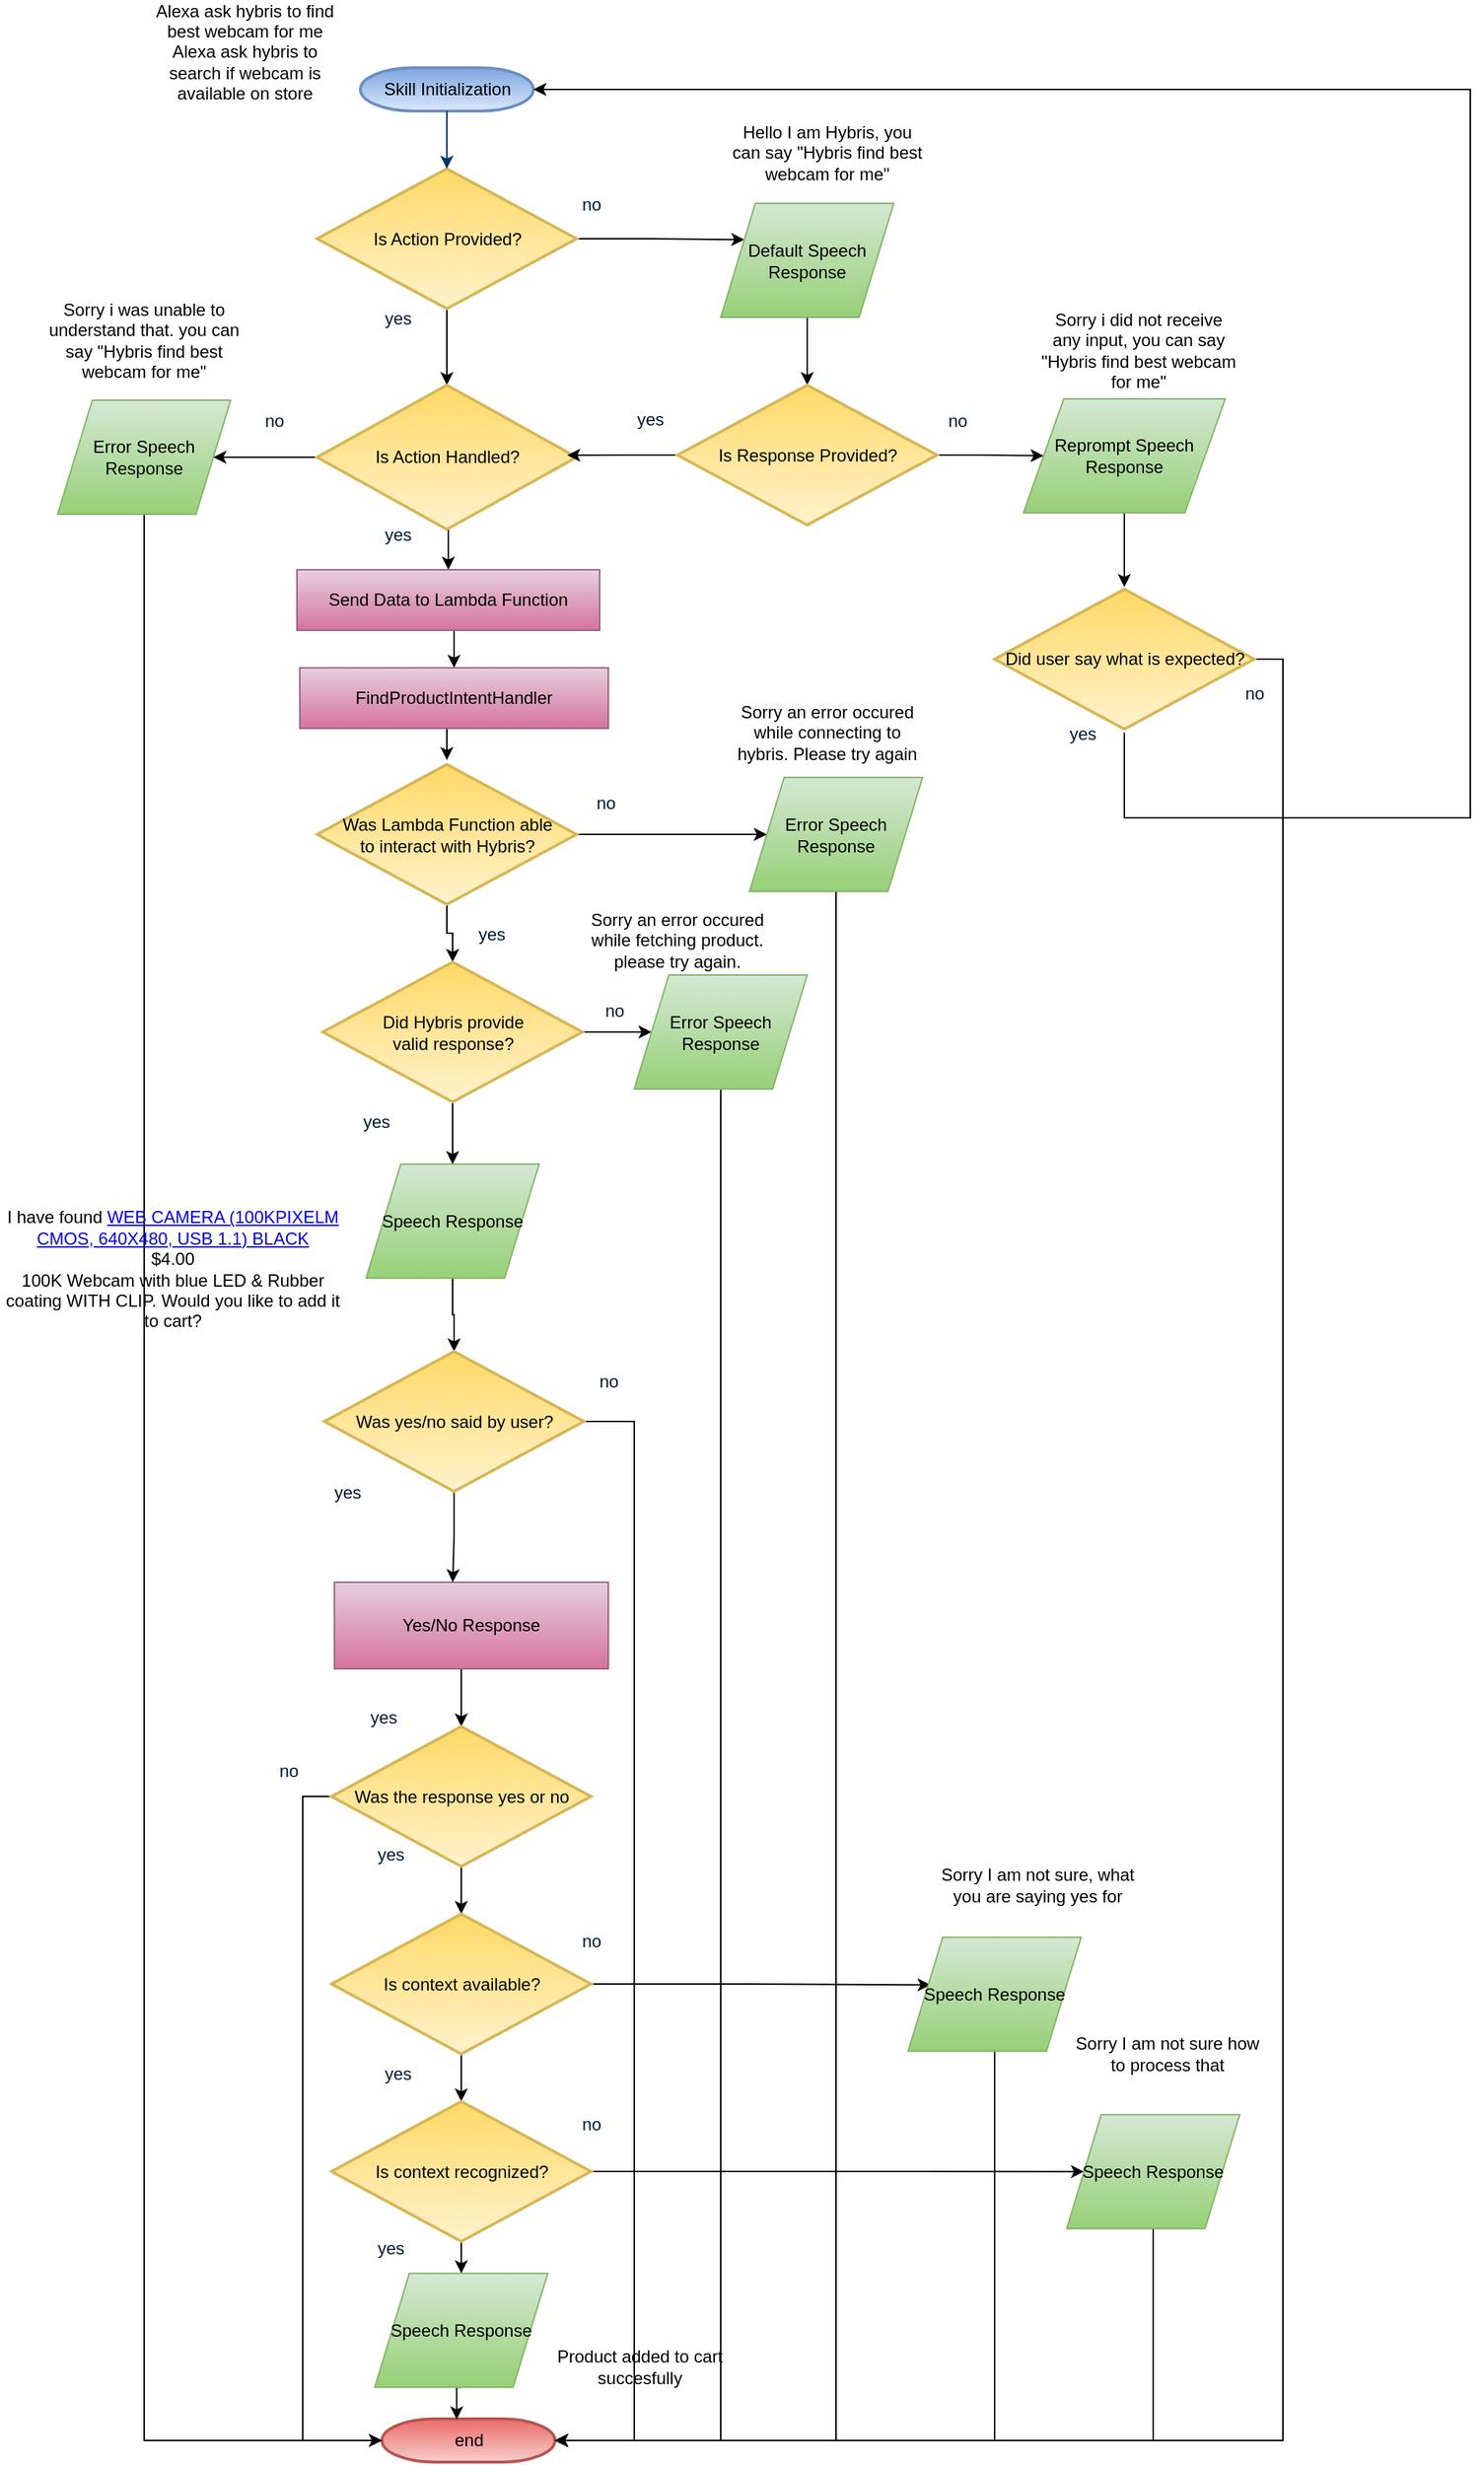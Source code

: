<mxfile version="10.6.1" type="device"><diagram id="6a731a19-8d31-9384-78a2-239565b7b9f0" name="Page-1"><mxGraphModel dx="1250" dy="582" grid="1" gridSize="10" guides="1" tooltips="1" connect="1" arrows="1" fold="1" page="1" pageScale="1" pageWidth="1169" pageHeight="827" background="#ffffff" math="0" shadow="0"><root><mxCell id="0"/><mxCell id="1" parent="0"/><mxCell id="2" value="Skill Initialization" style="shape=mxgraph.flowchart.terminator;fillColor=#dae8fc;strokeColor=#6c8ebf;strokeWidth=2;gradientDirection=north;fontStyle=0;html=1;gradientColor=#7ea6e0;" parent="1" vertex="1"><mxGeometry x="260" y="60" width="120" height="30" as="geometry"/></mxCell><mxCell id="mYkq4KVQKV06vz_2xsbo-56" style="edgeStyle=orthogonalEdgeStyle;rounded=0;orthogonalLoop=1;jettySize=auto;html=1;entryX=0;entryY=0.25;entryDx=0;entryDy=0;" parent="1" source="6" target="mYkq4KVQKV06vz_2xsbo-55" edge="1"><mxGeometry relative="1" as="geometry"/></mxCell><mxCell id="mYkq4KVQKV06vz_2xsbo-64" style="edgeStyle=orthogonalEdgeStyle;rounded=0;orthogonalLoop=1;jettySize=auto;html=1;exitX=0.5;exitY=1;exitDx=0;exitDy=0;exitPerimeter=0;entryX=0.5;entryY=0;entryDx=0;entryDy=0;entryPerimeter=0;" parent="1" source="6" target="mYkq4KVQKV06vz_2xsbo-57" edge="1"><mxGeometry relative="1" as="geometry"/></mxCell><mxCell id="6" value="Is Action Provided?" style="shape=mxgraph.flowchart.decision;fillColor=#fff2cc;strokeColor=#d6b656;strokeWidth=2;gradientDirection=north;fontStyle=0;html=1;gradientColor=#ffd966;" parent="1" vertex="1"><mxGeometry x="230" y="130" width="180" height="97" as="geometry"/></mxCell><mxCell id="7" style="fontColor=#001933;fontStyle=1;strokeColor=#003366;strokeWidth=1;html=1;" parent="1" source="2" edge="1"><mxGeometry relative="1" as="geometry"><mxPoint x="320" y="130" as="targetPoint"/></mxGeometry></mxCell><mxCell id="11" value="yes" style="text;fontColor=#001933;fontStyle=0;html=1;strokeColor=none;gradientColor=none;fillColor=none;strokeWidth=2;" parent="1" vertex="1"><mxGeometry x="275" y="220" width="40" height="26" as="geometry"/></mxCell><mxCell id="14" value="no" style="text;fontColor=#001933;fontStyle=0;html=1;strokeColor=none;gradientColor=none;fillColor=none;strokeWidth=2;align=center;" parent="1" vertex="1"><mxGeometry x="400" y="141" width="40" height="26" as="geometry"/></mxCell><mxCell id="40" value="end" style="shape=mxgraph.flowchart.terminator;fillColor=#f8cecc;strokeColor=#b85450;strokeWidth=2;gradientDirection=north;fontStyle=0;html=1;gradientColor=#ea6b66;" parent="1" vertex="1"><mxGeometry x="275" y="1690" width="120" height="30" as="geometry"/></mxCell><mxCell id="mYkq4KVQKV06vz_2xsbo-84" style="edgeStyle=orthogonalEdgeStyle;rounded=0;orthogonalLoop=1;jettySize=auto;html=1;exitX=0.5;exitY=1;exitDx=0;exitDy=0;entryX=0.5;entryY=0;entryDx=0;entryDy=0;entryPerimeter=0;" parent="1" source="mYkq4KVQKV06vz_2xsbo-55" target="mYkq4KVQKV06vz_2xsbo-58" edge="1"><mxGeometry relative="1" as="geometry"/></mxCell><mxCell id="mYkq4KVQKV06vz_2xsbo-55" value="Default Speech Response" style="shape=parallelogram;perimeter=parallelogramPerimeter;whiteSpace=wrap;html=1;fillColor=#d5e8d4;strokeColor=#82b366;gradientColor=#97d077;" parent="1" vertex="1"><mxGeometry x="510" y="154" width="120" height="79" as="geometry"/></mxCell><mxCell id="mYkq4KVQKV06vz_2xsbo-67" style="edgeStyle=orthogonalEdgeStyle;rounded=0;orthogonalLoop=1;jettySize=auto;html=1;exitX=0.5;exitY=1;exitDx=0;exitDy=0;exitPerimeter=0;entryX=0.5;entryY=0;entryDx=0;entryDy=0;" parent="1" source="mYkq4KVQKV06vz_2xsbo-57" target="mYkq4KVQKV06vz_2xsbo-59" edge="1"><mxGeometry relative="1" as="geometry"/></mxCell><mxCell id="mYkq4KVQKV06vz_2xsbo-70" style="edgeStyle=orthogonalEdgeStyle;rounded=0;orthogonalLoop=1;jettySize=auto;html=1;exitX=0;exitY=0.5;exitDx=0;exitDy=0;exitPerimeter=0;" parent="1" source="mYkq4KVQKV06vz_2xsbo-57" target="mYkq4KVQKV06vz_2xsbo-69" edge="1"><mxGeometry relative="1" as="geometry"/></mxCell><mxCell id="mYkq4KVQKV06vz_2xsbo-57" value="Is Action Handled?" style="shape=mxgraph.flowchart.decision;fillColor=#fff2cc;strokeColor=#d6b656;strokeWidth=2;gradientDirection=north;fontStyle=0;html=1;gradientColor=#ffd966;" parent="1" vertex="1"><mxGeometry x="230" y="280" width="180" height="100" as="geometry"/></mxCell><mxCell id="mYkq4KVQKV06vz_2xsbo-72" style="edgeStyle=orthogonalEdgeStyle;rounded=0;orthogonalLoop=1;jettySize=auto;html=1;exitX=1;exitY=0.5;exitDx=0;exitDy=0;exitPerimeter=0;entryX=0;entryY=0.5;entryDx=0;entryDy=0;" parent="1" source="mYkq4KVQKV06vz_2xsbo-58" target="mYkq4KVQKV06vz_2xsbo-62" edge="1"><mxGeometry relative="1" as="geometry"/></mxCell><mxCell id="mYkq4KVQKV06vz_2xsbo-73" style="edgeStyle=orthogonalEdgeStyle;rounded=0;orthogonalLoop=1;jettySize=auto;html=1;exitX=0;exitY=0.5;exitDx=0;exitDy=0;exitPerimeter=0;entryX=0.964;entryY=0.486;entryDx=0;entryDy=0;entryPerimeter=0;" parent="1" source="mYkq4KVQKV06vz_2xsbo-58" target="mYkq4KVQKV06vz_2xsbo-57" edge="1"><mxGeometry relative="1" as="geometry"/></mxCell><mxCell id="mYkq4KVQKV06vz_2xsbo-58" value="Is Response Provided?" style="shape=mxgraph.flowchart.decision;fillColor=#fff2cc;strokeColor=#d6b656;strokeWidth=2;gradientDirection=north;fontStyle=0;html=1;gradientColor=#ffd966;" parent="1" vertex="1"><mxGeometry x="480" y="280" width="180" height="97" as="geometry"/></mxCell><mxCell id="mYkq4KVQKV06vz_2xsbo-131" style="edgeStyle=orthogonalEdgeStyle;rounded=0;orthogonalLoop=1;jettySize=auto;html=1;exitX=0.5;exitY=1;exitDx=0;exitDy=0;entryX=0.5;entryY=0;entryDx=0;entryDy=0;" parent="1" source="mYkq4KVQKV06vz_2xsbo-59" target="mYkq4KVQKV06vz_2xsbo-130" edge="1"><mxGeometry relative="1" as="geometry"/></mxCell><mxCell id="mYkq4KVQKV06vz_2xsbo-59" value="Send Data to Lambda Function" style="rounded=0;whiteSpace=wrap;html=1;fillColor=#e6d0de;strokeColor=#996185;gradientColor=#d5739d;" parent="1" vertex="1"><mxGeometry x="216" y="408" width="210" height="42" as="geometry"/></mxCell><mxCell id="mYkq4KVQKV06vz_2xsbo-108" style="edgeStyle=orthogonalEdgeStyle;rounded=0;orthogonalLoop=1;jettySize=auto;html=1;exitX=0.5;exitY=1;exitDx=0;exitDy=0;entryX=0.5;entryY=0;entryDx=0;entryDy=0;entryPerimeter=0;" parent="1" edge="1"><mxGeometry relative="1" as="geometry"><mxPoint x="335" y="1170" as="sourcePoint"/><mxPoint x="330" y="1210" as="targetPoint"/><Array as="points"><mxPoint x="330" y="1170"/></Array></mxGeometry></mxCell><mxCell id="mYkq4KVQKV06vz_2xsbo-60" value="Yes/No Response" style="rounded=0;whiteSpace=wrap;html=1;fillColor=#e6d0de;strokeColor=#996185;gradientColor=#d5739d;" parent="1" vertex="1"><mxGeometry x="242" y="1110" width="190" height="60" as="geometry"/></mxCell><mxCell id="mYkq4KVQKV06vz_2xsbo-103" style="edgeStyle=orthogonalEdgeStyle;rounded=0;orthogonalLoop=1;jettySize=auto;html=1;exitX=0.5;exitY=1;exitDx=0;exitDy=0;entryX=0.5;entryY=0;entryDx=0;entryDy=0;entryPerimeter=0;" parent="1" source="mYkq4KVQKV06vz_2xsbo-61" target="mYkq4KVQKV06vz_2xsbo-102" edge="1"><mxGeometry relative="1" as="geometry"/></mxCell><mxCell id="mYkq4KVQKV06vz_2xsbo-61" value="Speech Response" style="shape=parallelogram;perimeter=parallelogramPerimeter;whiteSpace=wrap;html=1;fillColor=#d5e8d4;strokeColor=#82b366;gradientColor=#97d077;" parent="1" vertex="1"><mxGeometry x="264" y="820.1" width="120" height="79" as="geometry"/></mxCell><mxCell id="mYkq4KVQKV06vz_2xsbo-76" style="edgeStyle=orthogonalEdgeStyle;rounded=0;orthogonalLoop=1;jettySize=auto;html=1;exitX=0.5;exitY=1;exitDx=0;exitDy=0;" parent="1" source="mYkq4KVQKV06vz_2xsbo-62" edge="1"><mxGeometry relative="1" as="geometry"><mxPoint x="790" y="420" as="targetPoint"/></mxGeometry></mxCell><mxCell id="mYkq4KVQKV06vz_2xsbo-62" value="Reprompt Speech Response" style="shape=parallelogram;perimeter=parallelogramPerimeter;whiteSpace=wrap;html=1;fillColor=#d5e8d4;strokeColor=#82b366;gradientColor=#97d077;" parent="1" vertex="1"><mxGeometry x="720" y="289.5" width="140" height="79" as="geometry"/></mxCell><mxCell id="mYkq4KVQKV06vz_2xsbo-81" style="edgeStyle=orthogonalEdgeStyle;rounded=0;orthogonalLoop=1;jettySize=auto;html=1;exitX=1;exitY=0.5;exitDx=0;exitDy=0;exitPerimeter=0;entryX=1;entryY=0.5;entryDx=0;entryDy=0;entryPerimeter=0;" parent="1" source="mYkq4KVQKV06vz_2xsbo-63" target="40" edge="1"><mxGeometry relative="1" as="geometry"/></mxCell><mxCell id="mYkq4KVQKV06vz_2xsbo-63" value="Did user say what is expected?" style="shape=mxgraph.flowchart.decision;fillColor=#fff2cc;strokeColor=#d6b656;strokeWidth=2;gradientDirection=north;fontStyle=0;html=1;gradientColor=#ffd966;" parent="1" vertex="1"><mxGeometry x="700" y="421.5" width="180" height="97" as="geometry"/></mxCell><mxCell id="mYkq4KVQKV06vz_2xsbo-68" value="yes" style="text;fontColor=#001933;fontStyle=0;html=1;strokeColor=none;gradientColor=none;fillColor=none;strokeWidth=2;" parent="1" vertex="1"><mxGeometry x="275" y="369.5" width="40" height="26" as="geometry"/></mxCell><mxCell id="mYkq4KVQKV06vz_2xsbo-83" style="edgeStyle=orthogonalEdgeStyle;rounded=0;orthogonalLoop=1;jettySize=auto;html=1;exitX=0.5;exitY=1;exitDx=0;exitDy=0;entryX=0;entryY=0.5;entryDx=0;entryDy=0;entryPerimeter=0;" parent="1" source="mYkq4KVQKV06vz_2xsbo-69" target="40" edge="1"><mxGeometry relative="1" as="geometry"/></mxCell><mxCell id="mYkq4KVQKV06vz_2xsbo-69" value="Error Speech Response" style="shape=parallelogram;perimeter=parallelogramPerimeter;whiteSpace=wrap;html=1;fillColor=#d5e8d4;strokeColor=#82b366;gradientColor=#97d077;" parent="1" vertex="1"><mxGeometry x="50" y="290.5" width="120" height="79" as="geometry"/></mxCell><mxCell id="mYkq4KVQKV06vz_2xsbo-71" value="no" style="text;fontColor=#001933;fontStyle=0;html=1;strokeColor=none;gradientColor=none;fillColor=none;strokeWidth=2;align=center;" parent="1" vertex="1"><mxGeometry x="180" y="290.5" width="40" height="26" as="geometry"/></mxCell><mxCell id="mYkq4KVQKV06vz_2xsbo-74" value="yes" style="text;fontColor=#001933;fontStyle=0;html=1;strokeColor=none;gradientColor=none;fillColor=none;strokeWidth=2;" parent="1" vertex="1"><mxGeometry x="450" y="289.5" width="40" height="26" as="geometry"/></mxCell><mxCell id="mYkq4KVQKV06vz_2xsbo-75" value="no" style="text;fontColor=#001933;fontStyle=0;html=1;strokeColor=none;gradientColor=none;fillColor=none;strokeWidth=2;align=center;" parent="1" vertex="1"><mxGeometry x="654" y="290.5" width="40" height="26" as="geometry"/></mxCell><mxCell id="mYkq4KVQKV06vz_2xsbo-78" value="Sorry i was unable to understand that. you can say &quot;Hybris find best webcam for me&quot;" style="text;html=1;strokeColor=none;fillColor=none;align=center;verticalAlign=middle;whiteSpace=wrap;rounded=0;" parent="1" vertex="1"><mxGeometry x="40" y="214" width="140" height="70" as="geometry"/></mxCell><mxCell id="mYkq4KVQKV06vz_2xsbo-79" value="Sorry i did not receive any input, you can say &quot;Hybris find best webcam for me&quot;" style="text;html=1;strokeColor=none;fillColor=none;align=center;verticalAlign=middle;whiteSpace=wrap;rounded=0;" parent="1" vertex="1"><mxGeometry x="730" y="220.5" width="140" height="70" as="geometry"/></mxCell><mxCell id="8p0ZRIRKG4QzoWwl_9pZ-40" style="edgeStyle=orthogonalEdgeStyle;rounded=0;orthogonalLoop=1;jettySize=auto;html=1;exitX=1;exitY=0.5;exitDx=0;exitDy=0;entryX=1;entryY=0.5;entryDx=0;entryDy=0;entryPerimeter=0;" edge="1" parent="1" source="mYkq4KVQKV06vz_2xsbo-80" target="2"><mxGeometry relative="1" as="geometry"><Array as="points"><mxPoint x="790" y="580"/><mxPoint x="1030" y="580"/><mxPoint x="1030" y="75"/></Array></mxGeometry></mxCell><mxCell id="mYkq4KVQKV06vz_2xsbo-80" value="yes" style="text;fontColor=#001933;fontStyle=0;html=1;strokeColor=none;gradientColor=none;fillColor=none;strokeWidth=2;" parent="1" vertex="1"><mxGeometry x="750" y="508" width="40" height="26" as="geometry"/></mxCell><mxCell id="mYkq4KVQKV06vz_2xsbo-82" value="no" style="text;fontColor=#001933;fontStyle=0;html=1;strokeColor=none;gradientColor=none;fillColor=none;strokeWidth=2;align=center;" parent="1" vertex="1"><mxGeometry x="860" y="480" width="40" height="26" as="geometry"/></mxCell><mxCell id="mYkq4KVQKV06vz_2xsbo-88" style="edgeStyle=orthogonalEdgeStyle;rounded=0;orthogonalLoop=1;jettySize=auto;html=1;exitX=1;exitY=0.5;exitDx=0;exitDy=0;exitPerimeter=0;" parent="1" source="mYkq4KVQKV06vz_2xsbo-85" target="mYkq4KVQKV06vz_2xsbo-86" edge="1"><mxGeometry relative="1" as="geometry"/></mxCell><mxCell id="mYkq4KVQKV06vz_2xsbo-92" style="edgeStyle=orthogonalEdgeStyle;rounded=0;orthogonalLoop=1;jettySize=auto;html=1;exitX=0.5;exitY=1;exitDx=0;exitDy=0;exitPerimeter=0;entryX=0.5;entryY=0;entryDx=0;entryDy=0;entryPerimeter=0;" parent="1" source="mYkq4KVQKV06vz_2xsbo-85" target="mYkq4KVQKV06vz_2xsbo-91" edge="1"><mxGeometry relative="1" as="geometry"/></mxCell><mxCell id="mYkq4KVQKV06vz_2xsbo-85" value="Was Lambda Function able &lt;br&gt;to interact with Hybris?" style="shape=mxgraph.flowchart.decision;fillColor=#fff2cc;strokeColor=#d6b656;strokeWidth=2;gradientDirection=north;fontStyle=0;html=1;gradientColor=#ffd966;" parent="1" vertex="1"><mxGeometry x="230" y="543" width="180" height="97" as="geometry"/></mxCell><mxCell id="mYkq4KVQKV06vz_2xsbo-87" style="edgeStyle=orthogonalEdgeStyle;rounded=0;orthogonalLoop=1;jettySize=auto;html=1;exitX=0.5;exitY=1;exitDx=0;exitDy=0;entryX=1;entryY=0.5;entryDx=0;entryDy=0;entryPerimeter=0;" parent="1" source="mYkq4KVQKV06vz_2xsbo-86" target="40" edge="1"><mxGeometry relative="1" as="geometry"/></mxCell><mxCell id="mYkq4KVQKV06vz_2xsbo-86" value="Error Speech Response" style="shape=parallelogram;perimeter=parallelogramPerimeter;whiteSpace=wrap;html=1;fillColor=#d5e8d4;strokeColor=#82b366;gradientColor=#97d077;" parent="1" vertex="1"><mxGeometry x="530" y="552" width="120" height="79" as="geometry"/></mxCell><mxCell id="mYkq4KVQKV06vz_2xsbo-89" value="no" style="text;fontColor=#001933;fontStyle=0;html=1;strokeColor=none;gradientColor=none;fillColor=none;strokeWidth=2;align=center;" parent="1" vertex="1"><mxGeometry x="410" y="556" width="40" height="26" as="geometry"/></mxCell><mxCell id="mYkq4KVQKV06vz_2xsbo-94" style="edgeStyle=orthogonalEdgeStyle;rounded=0;orthogonalLoop=1;jettySize=auto;html=1;exitX=0.5;exitY=1;exitDx=0;exitDy=0;exitPerimeter=0;entryX=0.5;entryY=0;entryDx=0;entryDy=0;" parent="1" source="mYkq4KVQKV06vz_2xsbo-91" target="mYkq4KVQKV06vz_2xsbo-61" edge="1"><mxGeometry relative="1" as="geometry"/></mxCell><mxCell id="mYkq4KVQKV06vz_2xsbo-96" style="edgeStyle=orthogonalEdgeStyle;rounded=0;orthogonalLoop=1;jettySize=auto;html=1;exitX=1;exitY=0.5;exitDx=0;exitDy=0;exitPerimeter=0;entryX=0;entryY=0.5;entryDx=0;entryDy=0;" parent="1" source="mYkq4KVQKV06vz_2xsbo-91" target="mYkq4KVQKV06vz_2xsbo-95" edge="1"><mxGeometry relative="1" as="geometry"/></mxCell><mxCell id="mYkq4KVQKV06vz_2xsbo-91" value="Did Hybris provide &lt;br&gt;valid response?" style="shape=mxgraph.flowchart.decision;fillColor=#fff2cc;strokeColor=#d6b656;strokeWidth=2;gradientDirection=north;fontStyle=0;html=1;gradientColor=#ffd966;" parent="1" vertex="1"><mxGeometry x="234" y="680" width="180" height="97" as="geometry"/></mxCell><mxCell id="mYkq4KVQKV06vz_2xsbo-93" value="yes" style="text;fontColor=#001933;fontStyle=0;html=1;strokeColor=none;gradientColor=none;fillColor=none;strokeWidth=2;" parent="1" vertex="1"><mxGeometry x="340" y="647" width="40" height="26" as="geometry"/></mxCell><mxCell id="mYkq4KVQKV06vz_2xsbo-101" style="edgeStyle=orthogonalEdgeStyle;rounded=0;orthogonalLoop=1;jettySize=auto;html=1;exitX=0.5;exitY=1;exitDx=0;exitDy=0;entryX=1;entryY=0.5;entryDx=0;entryDy=0;entryPerimeter=0;" parent="1" source="mYkq4KVQKV06vz_2xsbo-95" target="40" edge="1"><mxGeometry relative="1" as="geometry"/></mxCell><mxCell id="mYkq4KVQKV06vz_2xsbo-95" value="Error Speech Response" style="shape=parallelogram;perimeter=parallelogramPerimeter;whiteSpace=wrap;html=1;fillColor=#d5e8d4;strokeColor=#82b366;gradientColor=#97d077;" parent="1" vertex="1"><mxGeometry x="450" y="689" width="120" height="79" as="geometry"/></mxCell><mxCell id="mYkq4KVQKV06vz_2xsbo-97" value="no" style="text;fontColor=#001933;fontStyle=0;html=1;strokeColor=none;gradientColor=none;fillColor=none;strokeWidth=2;align=center;" parent="1" vertex="1"><mxGeometry x="416" y="700" width="40" height="26" as="geometry"/></mxCell><mxCell id="mYkq4KVQKV06vz_2xsbo-98" value="yes" style="text;fontColor=#001933;fontStyle=0;html=1;strokeColor=none;gradientColor=none;fillColor=none;strokeWidth=2;" parent="1" vertex="1"><mxGeometry x="260" y="777" width="40" height="26" as="geometry"/></mxCell><mxCell id="mYkq4KVQKV06vz_2xsbo-99" value="Sorry an error occured while connecting to hybris. Please try again" style="text;html=1;strokeColor=none;fillColor=none;align=center;verticalAlign=middle;whiteSpace=wrap;rounded=0;" parent="1" vertex="1"><mxGeometry x="514" y="486" width="140" height="70" as="geometry"/></mxCell><mxCell id="mYkq4KVQKV06vz_2xsbo-100" value="Sorry an error occured while fetching product. please try again." style="text;html=1;strokeColor=none;fillColor=none;align=center;verticalAlign=middle;whiteSpace=wrap;rounded=0;" parent="1" vertex="1"><mxGeometry x="410" y="630" width="140" height="70" as="geometry"/></mxCell><mxCell id="mYkq4KVQKV06vz_2xsbo-105" style="edgeStyle=orthogonalEdgeStyle;rounded=0;orthogonalLoop=1;jettySize=auto;html=1;exitX=0.5;exitY=1;exitDx=0;exitDy=0;exitPerimeter=0;entryX=0.432;entryY=0;entryDx=0;entryDy=0;entryPerimeter=0;" parent="1" source="mYkq4KVQKV06vz_2xsbo-102" target="mYkq4KVQKV06vz_2xsbo-60" edge="1"><mxGeometry relative="1" as="geometry"/></mxCell><mxCell id="mYkq4KVQKV06vz_2xsbo-106" style="edgeStyle=orthogonalEdgeStyle;rounded=0;orthogonalLoop=1;jettySize=auto;html=1;exitX=1;exitY=0.5;exitDx=0;exitDy=0;exitPerimeter=0;entryX=1;entryY=0.5;entryDx=0;entryDy=0;entryPerimeter=0;" parent="1" source="mYkq4KVQKV06vz_2xsbo-102" target="40" edge="1"><mxGeometry relative="1" as="geometry"><Array as="points"><mxPoint x="450" y="999"/><mxPoint x="450" y="1705"/></Array></mxGeometry></mxCell><mxCell id="mYkq4KVQKV06vz_2xsbo-102" value="Was yes/no said by user?" style="shape=mxgraph.flowchart.decision;fillColor=#fff2cc;strokeColor=#d6b656;strokeWidth=2;gradientDirection=north;fontStyle=0;html=1;gradientColor=#ffd966;" parent="1" vertex="1"><mxGeometry x="235" y="950" width="180" height="97" as="geometry"/></mxCell><mxCell id="mYkq4KVQKV06vz_2xsbo-104" value="yes" style="text;fontColor=#001933;fontStyle=0;html=1;strokeColor=none;gradientColor=none;fillColor=none;strokeWidth=2;" parent="1" vertex="1"><mxGeometry x="240" y="1034" width="40" height="26" as="geometry"/></mxCell><mxCell id="mYkq4KVQKV06vz_2xsbo-111" style="edgeStyle=orthogonalEdgeStyle;rounded=0;orthogonalLoop=1;jettySize=auto;html=1;exitX=0.5;exitY=1;exitDx=0;exitDy=0;exitPerimeter=0;entryX=0.5;entryY=0;entryDx=0;entryDy=0;entryPerimeter=0;" parent="1" source="mYkq4KVQKV06vz_2xsbo-107" target="mYkq4KVQKV06vz_2xsbo-110" edge="1"><mxGeometry relative="1" as="geometry"/></mxCell><mxCell id="mYkq4KVQKV06vz_2xsbo-146" style="edgeStyle=orthogonalEdgeStyle;rounded=0;orthogonalLoop=1;jettySize=auto;html=1;exitX=0;exitY=0.5;exitDx=0;exitDy=0;exitPerimeter=0;entryX=0;entryY=0.5;entryDx=0;entryDy=0;entryPerimeter=0;" parent="1" source="mYkq4KVQKV06vz_2xsbo-107" target="40" edge="1"><mxGeometry relative="1" as="geometry"/></mxCell><mxCell id="mYkq4KVQKV06vz_2xsbo-107" value="Was the response yes or no" style="shape=mxgraph.flowchart.decision;fillColor=#fff2cc;strokeColor=#d6b656;strokeWidth=2;gradientDirection=north;fontStyle=0;html=1;gradientColor=#ffd966;" parent="1" vertex="1"><mxGeometry x="240" y="1210" width="180" height="97" as="geometry"/></mxCell><mxCell id="mYkq4KVQKV06vz_2xsbo-109" value="yes" style="text;fontColor=#001933;fontStyle=0;html=1;strokeColor=none;gradientColor=none;fillColor=none;strokeWidth=2;" parent="1" vertex="1"><mxGeometry x="265" y="1190" width="40" height="26" as="geometry"/></mxCell><mxCell id="mYkq4KVQKV06vz_2xsbo-113" style="edgeStyle=orthogonalEdgeStyle;rounded=0;orthogonalLoop=1;jettySize=auto;html=1;exitX=0.5;exitY=1;exitDx=0;exitDy=0;exitPerimeter=0;entryX=0.5;entryY=0;entryDx=0;entryDy=0;entryPerimeter=0;" parent="1" source="mYkq4KVQKV06vz_2xsbo-110" target="mYkq4KVQKV06vz_2xsbo-112" edge="1"><mxGeometry relative="1" as="geometry"/></mxCell><mxCell id="mYkq4KVQKV06vz_2xsbo-121" style="edgeStyle=orthogonalEdgeStyle;rounded=0;orthogonalLoop=1;jettySize=auto;html=1;exitX=1;exitY=0.5;exitDx=0;exitDy=0;exitPerimeter=0;entryX=0.13;entryY=0.419;entryDx=0;entryDy=0;entryPerimeter=0;" parent="1" source="mYkq4KVQKV06vz_2xsbo-110" target="mYkq4KVQKV06vz_2xsbo-120" edge="1"><mxGeometry relative="1" as="geometry"/></mxCell><mxCell id="mYkq4KVQKV06vz_2xsbo-110" value="Is context available?" style="shape=mxgraph.flowchart.decision;fillColor=#fff2cc;strokeColor=#d6b656;strokeWidth=2;gradientDirection=north;fontStyle=0;html=1;gradientColor=#ffd966;" parent="1" vertex="1"><mxGeometry x="240" y="1340" width="180" height="97" as="geometry"/></mxCell><mxCell id="mYkq4KVQKV06vz_2xsbo-125" style="edgeStyle=orthogonalEdgeStyle;rounded=0;orthogonalLoop=1;jettySize=auto;html=1;exitX=1;exitY=0.5;exitDx=0;exitDy=0;exitPerimeter=0;entryX=0;entryY=0.5;entryDx=0;entryDy=0;" parent="1" source="mYkq4KVQKV06vz_2xsbo-112" target="mYkq4KVQKV06vz_2xsbo-124" edge="1"><mxGeometry relative="1" as="geometry"/></mxCell><mxCell id="mYkq4KVQKV06vz_2xsbo-138" style="edgeStyle=orthogonalEdgeStyle;rounded=0;orthogonalLoop=1;jettySize=auto;html=1;exitX=0.5;exitY=1;exitDx=0;exitDy=0;exitPerimeter=0;entryX=0.5;entryY=0;entryDx=0;entryDy=0;" parent="1" source="mYkq4KVQKV06vz_2xsbo-112" target="mYkq4KVQKV06vz_2xsbo-136" edge="1"><mxGeometry relative="1" as="geometry"/></mxCell><mxCell id="mYkq4KVQKV06vz_2xsbo-112" value="Is context recognized?" style="shape=mxgraph.flowchart.decision;fillColor=#fff2cc;strokeColor=#d6b656;strokeWidth=2;gradientDirection=north;fontStyle=0;html=1;gradientColor=#ffd966;" parent="1" vertex="1"><mxGeometry x="240" y="1470" width="180" height="97" as="geometry"/></mxCell><mxCell id="mYkq4KVQKV06vz_2xsbo-114" value="yes" style="text;fontColor=#001933;fontStyle=0;html=1;strokeColor=none;gradientColor=none;fillColor=none;strokeWidth=2;" parent="1" vertex="1"><mxGeometry x="270" y="1285" width="40" height="26" as="geometry"/></mxCell><mxCell id="mYkq4KVQKV06vz_2xsbo-115" value="yes" style="text;fontColor=#001933;fontStyle=0;html=1;strokeColor=none;gradientColor=none;fillColor=none;strokeWidth=2;" parent="1" vertex="1"><mxGeometry x="275" y="1437" width="40" height="26" as="geometry"/></mxCell><mxCell id="mYkq4KVQKV06vz_2xsbo-116" value="I have found&amp;nbsp;&lt;a href=&quot;https://hybrisdemo.borngroup.com/yacceleratorstorefront/electronics/en/Open-Catalogue/Cameras/Webcams/Web-Camera-%28100KpixelM-CMOS%2C-640X480%2C-USB-1-1%29-Black/p/280916&quot;&gt;WEB CAMERA (100KPIXELM CMOS, 640X480, USB 1.1) BLACK&lt;/a&gt;&lt;div&gt;&lt;div&gt;$4.00&lt;/div&gt;&lt;/div&gt;&lt;div&gt;100K Webcam with blue LED &amp;amp; Rubber coating WITH CLIP. Would you like to add it to cart?&lt;/div&gt;" style="text;html=1;align=center;verticalAlign=middle;whiteSpace=wrap;rounded=0;" parent="1" vertex="1"><mxGeometry x="10" y="820" width="240" height="145" as="geometry"/></mxCell><mxCell id="mYkq4KVQKV06vz_2xsbo-117" value="no" style="text;fontColor=#001933;fontStyle=0;html=1;strokeColor=none;gradientColor=none;fillColor=none;strokeWidth=2;align=center;" parent="1" vertex="1"><mxGeometry x="412" y="957" width="40" height="26" as="geometry"/></mxCell><mxCell id="mYkq4KVQKV06vz_2xsbo-119" value="no" style="text;fontColor=#001933;fontStyle=0;html=1;strokeColor=none;gradientColor=none;fillColor=none;strokeWidth=2;align=center;" parent="1" vertex="1"><mxGeometry x="190" y="1227" width="40" height="26" as="geometry"/></mxCell><mxCell id="mYkq4KVQKV06vz_2xsbo-123" style="edgeStyle=orthogonalEdgeStyle;rounded=0;orthogonalLoop=1;jettySize=auto;html=1;exitX=0.5;exitY=1;exitDx=0;exitDy=0;entryX=1;entryY=0.5;entryDx=0;entryDy=0;entryPerimeter=0;" parent="1" source="mYkq4KVQKV06vz_2xsbo-120" target="40" edge="1"><mxGeometry relative="1" as="geometry"/></mxCell><mxCell id="mYkq4KVQKV06vz_2xsbo-120" value="Speech Response" style="shape=parallelogram;perimeter=parallelogramPerimeter;whiteSpace=wrap;html=1;fillColor=#d5e8d4;strokeColor=#82b366;gradientColor=#97d077;" parent="1" vertex="1"><mxGeometry x="640" y="1356.1" width="120" height="79" as="geometry"/></mxCell><mxCell id="mYkq4KVQKV06vz_2xsbo-122" value="Sorry I am not sure, what you are saying yes for" style="text;html=1;strokeColor=none;fillColor=none;align=center;verticalAlign=middle;whiteSpace=wrap;rounded=0;" parent="1" vertex="1"><mxGeometry x="660" y="1285" width="140" height="70" as="geometry"/></mxCell><mxCell id="mYkq4KVQKV06vz_2xsbo-126" style="edgeStyle=orthogonalEdgeStyle;rounded=0;orthogonalLoop=1;jettySize=auto;html=1;exitX=0.5;exitY=1;exitDx=0;exitDy=0;entryX=1;entryY=0.5;entryDx=0;entryDy=0;entryPerimeter=0;" parent="1" source="mYkq4KVQKV06vz_2xsbo-124" target="40" edge="1"><mxGeometry relative="1" as="geometry"/></mxCell><mxCell id="mYkq4KVQKV06vz_2xsbo-124" value="Speech Response" style="shape=parallelogram;perimeter=parallelogramPerimeter;whiteSpace=wrap;html=1;fillColor=#d5e8d4;strokeColor=#82b366;gradientColor=#97d077;" parent="1" vertex="1"><mxGeometry x="750" y="1479.1" width="120" height="79" as="geometry"/></mxCell><mxCell id="mYkq4KVQKV06vz_2xsbo-127" value="Sorry I am not sure how to process that" style="text;html=1;strokeColor=none;fillColor=none;align=center;verticalAlign=middle;whiteSpace=wrap;rounded=0;" parent="1" vertex="1"><mxGeometry x="750" y="1402" width="140" height="70" as="geometry"/></mxCell><mxCell id="mYkq4KVQKV06vz_2xsbo-128" value="no" style="text;fontColor=#001933;fontStyle=0;html=1;strokeColor=none;gradientColor=none;fillColor=none;strokeWidth=2;align=center;" parent="1" vertex="1"><mxGeometry x="400" y="1345" width="40" height="26" as="geometry"/></mxCell><mxCell id="mYkq4KVQKV06vz_2xsbo-129" value="no" style="text;fontColor=#001933;fontStyle=0;html=1;strokeColor=none;gradientColor=none;fillColor=none;strokeWidth=2;align=center;" parent="1" vertex="1"><mxGeometry x="400" y="1472" width="40" height="26" as="geometry"/></mxCell><mxCell id="mYkq4KVQKV06vz_2xsbo-132" style="edgeStyle=orthogonalEdgeStyle;rounded=0;orthogonalLoop=1;jettySize=auto;html=1;exitX=0.5;exitY=1;exitDx=0;exitDy=0;" parent="1" source="mYkq4KVQKV06vz_2xsbo-130" edge="1"><mxGeometry relative="1" as="geometry"><mxPoint x="320" y="540" as="targetPoint"/></mxGeometry></mxCell><mxCell id="mYkq4KVQKV06vz_2xsbo-130" value="FindProductIntentHandler" style="rounded=0;whiteSpace=wrap;html=1;fillColor=#e6d0de;strokeColor=#996185;gradientColor=#d5739d;" parent="1" vertex="1"><mxGeometry x="218" y="476" width="214" height="42" as="geometry"/></mxCell><mxCell id="mYkq4KVQKV06vz_2xsbo-133" value="Hello I am Hybris, you can say &quot;Hybris find best webcam for me&quot;" style="text;html=1;strokeColor=none;fillColor=none;align=center;verticalAlign=middle;whiteSpace=wrap;rounded=0;" parent="1" vertex="1"><mxGeometry x="514" y="84" width="140" height="70" as="geometry"/></mxCell><mxCell id="mYkq4KVQKV06vz_2xsbo-134" value="Alexa ask hybris to find best webcam for me&lt;br&gt;Alexa ask hybris to search if webcam is available on store&lt;br&gt;" style="text;html=1;strokeColor=none;fillColor=none;align=center;verticalAlign=middle;whiteSpace=wrap;rounded=0;" parent="1" vertex="1"><mxGeometry x="110" y="14" width="140" height="70" as="geometry"/></mxCell><mxCell id="mYkq4KVQKV06vz_2xsbo-137" style="edgeStyle=orthogonalEdgeStyle;rounded=0;orthogonalLoop=1;jettySize=auto;html=1;exitX=0.5;exitY=1;exitDx=0;exitDy=0;entryX=0.432;entryY=0.013;entryDx=0;entryDy=0;entryPerimeter=0;" parent="1" source="mYkq4KVQKV06vz_2xsbo-136" target="40" edge="1"><mxGeometry relative="1" as="geometry"/></mxCell><mxCell id="mYkq4KVQKV06vz_2xsbo-136" value="Speech Response" style="shape=parallelogram;perimeter=parallelogramPerimeter;whiteSpace=wrap;html=1;fillColor=#d5e8d4;strokeColor=#82b366;gradientColor=#97d077;" parent="1" vertex="1"><mxGeometry x="270" y="1589.1" width="120" height="79" as="geometry"/></mxCell><mxCell id="mYkq4KVQKV06vz_2xsbo-139" value="yes" style="text;fontColor=#001933;fontStyle=0;html=1;strokeColor=none;gradientColor=none;fillColor=none;strokeWidth=2;" parent="1" vertex="1"><mxGeometry x="270" y="1558" width="40" height="26" as="geometry"/></mxCell><mxCell id="mYkq4KVQKV06vz_2xsbo-140" value="Product added to cart succesfully" style="text;html=1;strokeColor=none;fillColor=none;align=center;verticalAlign=middle;whiteSpace=wrap;rounded=0;" parent="1" vertex="1"><mxGeometry x="384" y="1619" width="140" height="70" as="geometry"/></mxCell></root></mxGraphModel></diagram></mxfile>